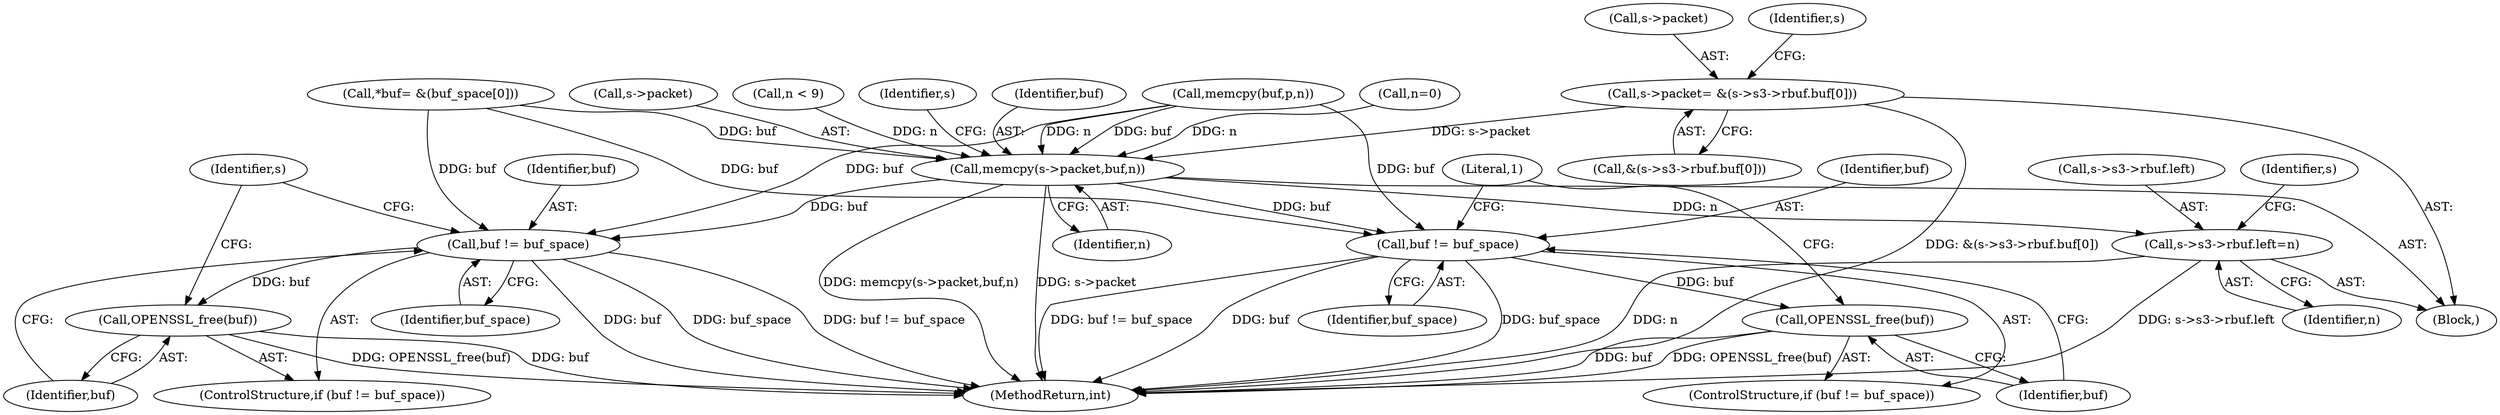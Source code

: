 digraph "0_openssl_b82924741b4bd590da890619be671f4635e46c2b@array" {
"1000982" [label="(Call,s->packet= &(s->s3->rbuf.buf[0]))"];
"1000996" [label="(Call,memcpy(s->packet,buf,n))"];
"1001002" [label="(Call,s->s3->rbuf.left=n)"];
"1001086" [label="(Call,buf != buf_space)"];
"1001089" [label="(Call,OPENSSL_free(buf))"];
"1001096" [label="(Call,buf != buf_space)"];
"1001099" [label="(Call,OPENSSL_free(buf))"];
"1001095" [label="(ControlStructure,if (buf != buf_space))"];
"1001097" [label="(Identifier,buf)"];
"1000997" [label="(Call,s->packet)"];
"1001087" [label="(Identifier,buf)"];
"1001015" [label="(Identifier,s)"];
"1001085" [label="(ControlStructure,if (buf != buf_space))"];
"1000971" [label="(Block,)"];
"1001003" [label="(Call,s->s3->rbuf.left)"];
"1000148" [label="(Call,*buf= &(buf_space[0]))"];
"1001098" [label="(Identifier,buf_space)"];
"1001099" [label="(Call,OPENSSL_free(buf))"];
"1000996" [label="(Call,memcpy(s->packet,buf,n))"];
"1001089" [label="(Call,OPENSSL_free(buf))"];
"1000983" [label="(Call,s->packet)"];
"1001002" [label="(Call,s->s3->rbuf.left=n)"];
"1001090" [label="(Identifier,buf)"];
"1001096" [label="(Call,buf != buf_space)"];
"1001010" [label="(Identifier,n)"];
"1000986" [label="(Call,&(s->s3->rbuf.buf[0]))"];
"1001088" [label="(Identifier,buf_space)"];
"1000661" [label="(Call,n < 9)"];
"1001006" [label="(Identifier,s)"];
"1000982" [label="(Call,s->packet= &(s->s3->rbuf.buf[0]))"];
"1001103" [label="(Literal,1)"];
"1001000" [label="(Identifier,buf)"];
"1001093" [label="(Identifier,s)"];
"1001100" [label="(Identifier,buf)"];
"1001001" [label="(Identifier,n)"];
"1001104" [label="(MethodReturn,int)"];
"1001086" [label="(Call,buf != buf_space)"];
"1000998" [label="(Identifier,s)"];
"1000211" [label="(Call,memcpy(buf,p,n))"];
"1000163" [label="(Call,n=0)"];
"1000982" -> "1000971"  [label="AST: "];
"1000982" -> "1000986"  [label="CFG: "];
"1000983" -> "1000982"  [label="AST: "];
"1000986" -> "1000982"  [label="AST: "];
"1000998" -> "1000982"  [label="CFG: "];
"1000982" -> "1001104"  [label="DDG: &(s->s3->rbuf.buf[0])"];
"1000982" -> "1000996"  [label="DDG: s->packet"];
"1000996" -> "1000971"  [label="AST: "];
"1000996" -> "1001001"  [label="CFG: "];
"1000997" -> "1000996"  [label="AST: "];
"1001000" -> "1000996"  [label="AST: "];
"1001001" -> "1000996"  [label="AST: "];
"1001006" -> "1000996"  [label="CFG: "];
"1000996" -> "1001104"  [label="DDG: memcpy(s->packet,buf,n)"];
"1000996" -> "1001104"  [label="DDG: s->packet"];
"1000148" -> "1000996"  [label="DDG: buf"];
"1000211" -> "1000996"  [label="DDG: buf"];
"1000211" -> "1000996"  [label="DDG: n"];
"1000163" -> "1000996"  [label="DDG: n"];
"1000661" -> "1000996"  [label="DDG: n"];
"1000996" -> "1001002"  [label="DDG: n"];
"1000996" -> "1001086"  [label="DDG: buf"];
"1000996" -> "1001096"  [label="DDG: buf"];
"1001002" -> "1000971"  [label="AST: "];
"1001002" -> "1001010"  [label="CFG: "];
"1001003" -> "1001002"  [label="AST: "];
"1001010" -> "1001002"  [label="AST: "];
"1001015" -> "1001002"  [label="CFG: "];
"1001002" -> "1001104"  [label="DDG: s->s3->rbuf.left"];
"1001002" -> "1001104"  [label="DDG: n"];
"1001086" -> "1001085"  [label="AST: "];
"1001086" -> "1001088"  [label="CFG: "];
"1001087" -> "1001086"  [label="AST: "];
"1001088" -> "1001086"  [label="AST: "];
"1001090" -> "1001086"  [label="CFG: "];
"1001093" -> "1001086"  [label="CFG: "];
"1001086" -> "1001104"  [label="DDG: buf"];
"1001086" -> "1001104"  [label="DDG: buf_space"];
"1001086" -> "1001104"  [label="DDG: buf != buf_space"];
"1000148" -> "1001086"  [label="DDG: buf"];
"1000211" -> "1001086"  [label="DDG: buf"];
"1001086" -> "1001089"  [label="DDG: buf"];
"1001089" -> "1001085"  [label="AST: "];
"1001089" -> "1001090"  [label="CFG: "];
"1001090" -> "1001089"  [label="AST: "];
"1001093" -> "1001089"  [label="CFG: "];
"1001089" -> "1001104"  [label="DDG: OPENSSL_free(buf)"];
"1001089" -> "1001104"  [label="DDG: buf"];
"1001096" -> "1001095"  [label="AST: "];
"1001096" -> "1001098"  [label="CFG: "];
"1001097" -> "1001096"  [label="AST: "];
"1001098" -> "1001096"  [label="AST: "];
"1001100" -> "1001096"  [label="CFG: "];
"1001103" -> "1001096"  [label="CFG: "];
"1001096" -> "1001104"  [label="DDG: buf"];
"1001096" -> "1001104"  [label="DDG: buf_space"];
"1001096" -> "1001104"  [label="DDG: buf != buf_space"];
"1000148" -> "1001096"  [label="DDG: buf"];
"1000211" -> "1001096"  [label="DDG: buf"];
"1001096" -> "1001099"  [label="DDG: buf"];
"1001099" -> "1001095"  [label="AST: "];
"1001099" -> "1001100"  [label="CFG: "];
"1001100" -> "1001099"  [label="AST: "];
"1001103" -> "1001099"  [label="CFG: "];
"1001099" -> "1001104"  [label="DDG: OPENSSL_free(buf)"];
"1001099" -> "1001104"  [label="DDG: buf"];
}
